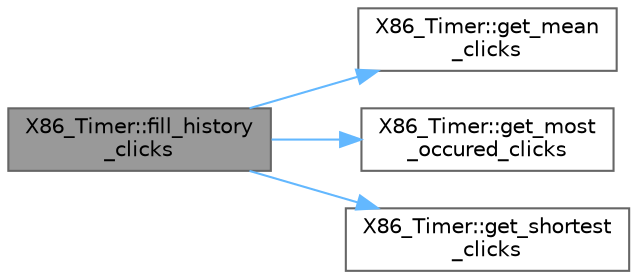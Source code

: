 digraph "X86_Timer::fill_history_clicks"
{
 // LATEX_PDF_SIZE
  bgcolor="transparent";
  edge [fontname=Helvetica,fontsize=10,labelfontname=Helvetica,labelfontsize=10];
  node [fontname=Helvetica,fontsize=10,shape=box,height=0.2,width=0.4];
  rankdir="LR";
  Node1 [id="Node000001",label="X86_Timer::fill_history\l_clicks",height=0.2,width=0.4,color="gray40", fillcolor="grey60", style="filled", fontcolor="black",tooltip=" "];
  Node1 -> Node2 [id="edge1_Node000001_Node000002",color="steelblue1",style="solid",tooltip=" "];
  Node2 [id="Node000002",label="X86_Timer::get_mean\l_clicks",height=0.2,width=0.4,color="grey40", fillcolor="white", style="filled",URL="$class_x86___timer.html#af538c36f392114bd1e6030280302a1ff",tooltip=" "];
  Node1 -> Node3 [id="edge2_Node000001_Node000003",color="steelblue1",style="solid",tooltip=" "];
  Node3 [id="Node000003",label="X86_Timer::get_most\l_occured_clicks",height=0.2,width=0.4,color="grey40", fillcolor="white", style="filled",URL="$class_x86___timer.html#aaf06db4cf233ad033b106bd6d68d3d10",tooltip=" "];
  Node1 -> Node4 [id="edge3_Node000001_Node000004",color="steelblue1",style="solid",tooltip=" "];
  Node4 [id="Node000004",label="X86_Timer::get_shortest\l_clicks",height=0.2,width=0.4,color="grey40", fillcolor="white", style="filled",URL="$class_x86___timer.html#a6631a74c2fe9fd5f58ddc2bf1d924c51",tooltip=" "];
}
